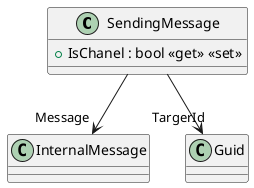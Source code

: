 @startuml
class SendingMessage {
    + IsChanel : bool <<get>> <<set>>
}
SendingMessage --> "Message" InternalMessage
SendingMessage --> "TargerId" Guid
@enduml
